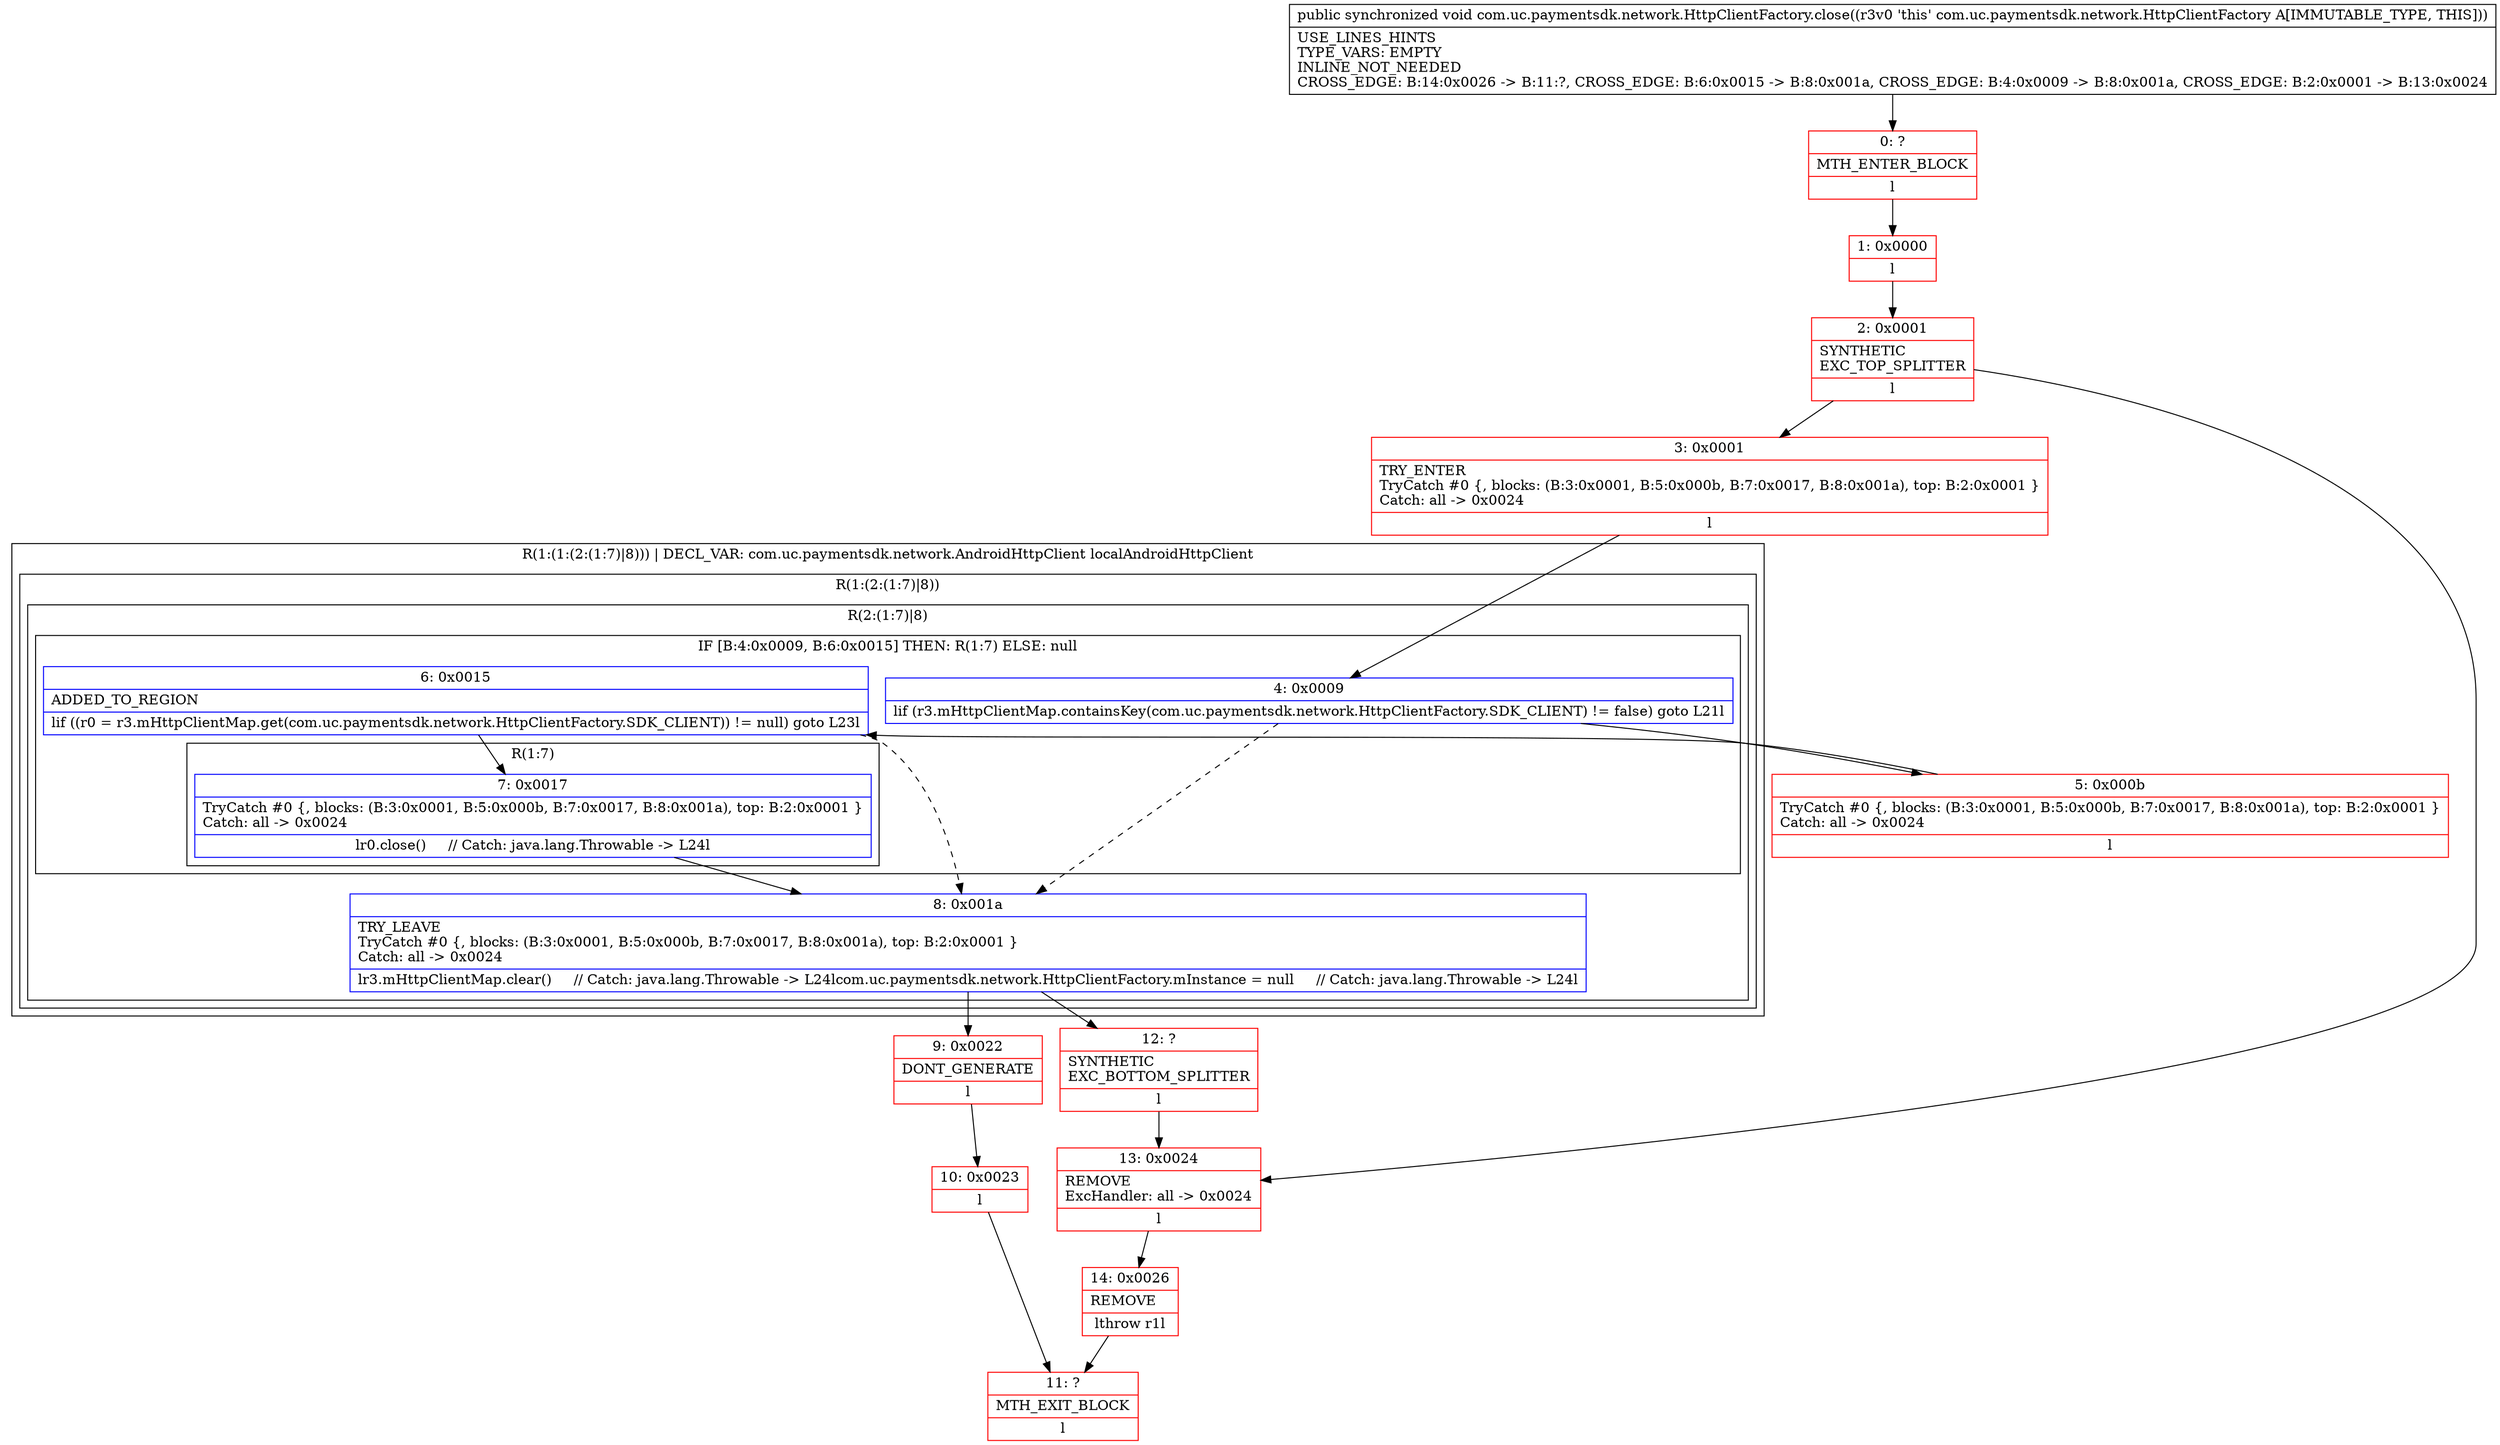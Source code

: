 digraph "CFG forcom.uc.paymentsdk.network.HttpClientFactory.close()V" {
subgraph cluster_Region_1848255269 {
label = "R(1:(1:(2:(1:7)|8))) | DECL_VAR: com.uc.paymentsdk.network.AndroidHttpClient localAndroidHttpClient\l";
node [shape=record,color=blue];
subgraph cluster_Region_1095248032 {
label = "R(1:(2:(1:7)|8))";
node [shape=record,color=blue];
subgraph cluster_Region_1655552566 {
label = "R(2:(1:7)|8)";
node [shape=record,color=blue];
subgraph cluster_IfRegion_865730186 {
label = "IF [B:4:0x0009, B:6:0x0015] THEN: R(1:7) ELSE: null";
node [shape=record,color=blue];
Node_4 [shape=record,label="{4\:\ 0x0009|lif (r3.mHttpClientMap.containsKey(com.uc.paymentsdk.network.HttpClientFactory.SDK_CLIENT) != false) goto L21l}"];
Node_6 [shape=record,label="{6\:\ 0x0015|ADDED_TO_REGION\l|lif ((r0 = r3.mHttpClientMap.get(com.uc.paymentsdk.network.HttpClientFactory.SDK_CLIENT)) != null) goto L23l}"];
subgraph cluster_Region_202756311 {
label = "R(1:7)";
node [shape=record,color=blue];
Node_7 [shape=record,label="{7\:\ 0x0017|TryCatch #0 \{, blocks: (B:3:0x0001, B:5:0x000b, B:7:0x0017, B:8:0x001a), top: B:2:0x0001 \}\lCatch: all \-\> 0x0024\l|lr0.close()     \/\/ Catch: java.lang.Throwable \-\> L24l}"];
}
}
Node_8 [shape=record,label="{8\:\ 0x001a|TRY_LEAVE\lTryCatch #0 \{, blocks: (B:3:0x0001, B:5:0x000b, B:7:0x0017, B:8:0x001a), top: B:2:0x0001 \}\lCatch: all \-\> 0x0024\l|lr3.mHttpClientMap.clear()     \/\/ Catch: java.lang.Throwable \-\> L24lcom.uc.paymentsdk.network.HttpClientFactory.mInstance = null     \/\/ Catch: java.lang.Throwable \-\> L24l}"];
}
}
}
Node_0 [shape=record,color=red,label="{0\:\ ?|MTH_ENTER_BLOCK\l|l}"];
Node_1 [shape=record,color=red,label="{1\:\ 0x0000|l}"];
Node_2 [shape=record,color=red,label="{2\:\ 0x0001|SYNTHETIC\lEXC_TOP_SPLITTER\l|l}"];
Node_3 [shape=record,color=red,label="{3\:\ 0x0001|TRY_ENTER\lTryCatch #0 \{, blocks: (B:3:0x0001, B:5:0x000b, B:7:0x0017, B:8:0x001a), top: B:2:0x0001 \}\lCatch: all \-\> 0x0024\l|l}"];
Node_5 [shape=record,color=red,label="{5\:\ 0x000b|TryCatch #0 \{, blocks: (B:3:0x0001, B:5:0x000b, B:7:0x0017, B:8:0x001a), top: B:2:0x0001 \}\lCatch: all \-\> 0x0024\l|l}"];
Node_9 [shape=record,color=red,label="{9\:\ 0x0022|DONT_GENERATE\l|l}"];
Node_10 [shape=record,color=red,label="{10\:\ 0x0023|l}"];
Node_11 [shape=record,color=red,label="{11\:\ ?|MTH_EXIT_BLOCK\l|l}"];
Node_12 [shape=record,color=red,label="{12\:\ ?|SYNTHETIC\lEXC_BOTTOM_SPLITTER\l|l}"];
Node_13 [shape=record,color=red,label="{13\:\ 0x0024|REMOVE\lExcHandler: all \-\> 0x0024\l|l}"];
Node_14 [shape=record,color=red,label="{14\:\ 0x0026|REMOVE\l|lthrow r1l}"];
MethodNode[shape=record,label="{public synchronized void com.uc.paymentsdk.network.HttpClientFactory.close((r3v0 'this' com.uc.paymentsdk.network.HttpClientFactory A[IMMUTABLE_TYPE, THIS]))  | USE_LINES_HINTS\lTYPE_VARS: EMPTY\lINLINE_NOT_NEEDED\lCROSS_EDGE: B:14:0x0026 \-\> B:11:?, CROSS_EDGE: B:6:0x0015 \-\> B:8:0x001a, CROSS_EDGE: B:4:0x0009 \-\> B:8:0x001a, CROSS_EDGE: B:2:0x0001 \-\> B:13:0x0024\l}"];
MethodNode -> Node_0;
Node_4 -> Node_5;
Node_4 -> Node_8[style=dashed];
Node_6 -> Node_7;
Node_6 -> Node_8[style=dashed];
Node_7 -> Node_8;
Node_8 -> Node_9;
Node_8 -> Node_12;
Node_0 -> Node_1;
Node_1 -> Node_2;
Node_2 -> Node_3;
Node_2 -> Node_13;
Node_3 -> Node_4;
Node_5 -> Node_6;
Node_9 -> Node_10;
Node_10 -> Node_11;
Node_12 -> Node_13;
Node_13 -> Node_14;
Node_14 -> Node_11;
}

